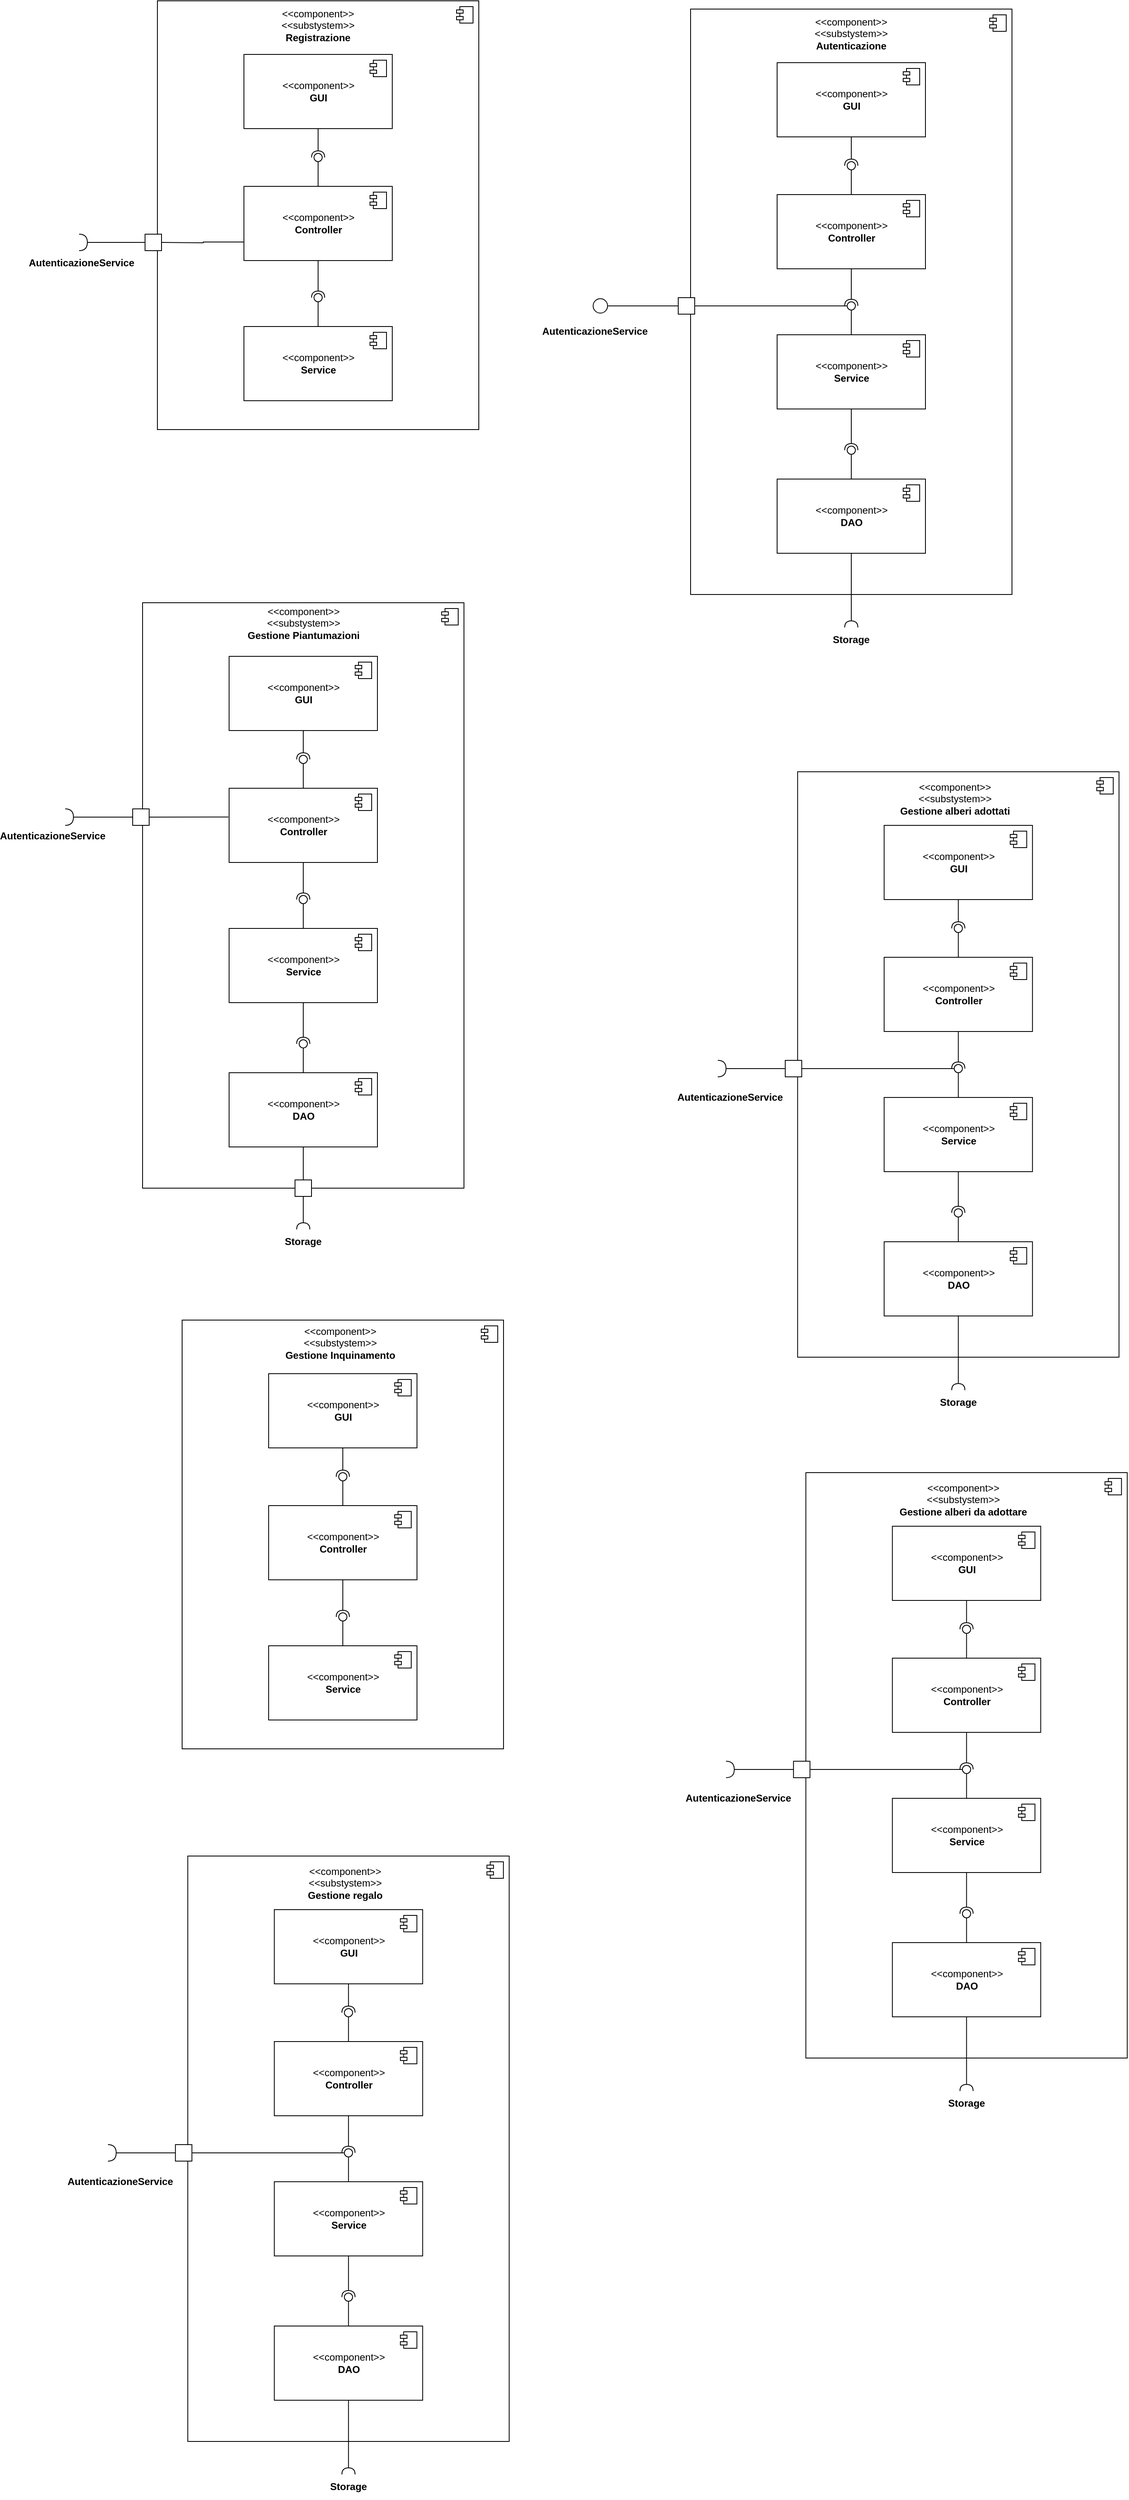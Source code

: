 <mxfile version="20.6.0" type="device"><diagram id="jRHKDN_sa1RsxJFxWBkR" name="Pagina-1"><mxGraphModel dx="2770" dy="1142" grid="1" gridSize="10" guides="1" tooltips="1" connect="1" arrows="1" fold="1" page="1" pageScale="1" pageWidth="2000" pageHeight="2000" math="0" shadow="0"><root><mxCell id="0"/><mxCell id="1" parent="0"/><mxCell id="9nri_1EMAzKBlqPAr57F-22" value="" style="html=1;dropTarget=0;" parent="1" vertex="1"><mxGeometry x="610" y="190" width="390" height="520" as="geometry"/></mxCell><mxCell id="9nri_1EMAzKBlqPAr57F-23" value="" style="shape=module;jettyWidth=8;jettyHeight=4;" parent="9nri_1EMAzKBlqPAr57F-22" vertex="1"><mxGeometry x="1" width="20" height="20" relative="1" as="geometry"><mxPoint x="-27" y="7" as="offset"/></mxGeometry></mxCell><mxCell id="9nri_1EMAzKBlqPAr57F-13" value="&amp;lt;&amp;lt;component&amp;gt;&amp;gt;&lt;br&gt;&lt;b&gt;GUI&lt;/b&gt;" style="html=1;dropTarget=0;" parent="1" vertex="1"><mxGeometry x="715" y="255" width="180" height="90" as="geometry"/></mxCell><mxCell id="9nri_1EMAzKBlqPAr57F-14" value="" style="shape=module;jettyWidth=8;jettyHeight=4;" parent="9nri_1EMAzKBlqPAr57F-13" vertex="1"><mxGeometry x="1" width="20" height="20" relative="1" as="geometry"><mxPoint x="-27" y="7" as="offset"/></mxGeometry></mxCell><mxCell id="9nri_1EMAzKBlqPAr57F-45" style="edgeStyle=orthogonalEdgeStyle;rounded=0;orthogonalLoop=1;jettySize=auto;html=1;exitX=0;exitY=0.75;exitDx=0;exitDy=0;endArrow=none;endFill=0;" parent="1" source="9nri_1EMAzKBlqPAr57F-15" edge="1"><mxGeometry relative="1" as="geometry"><mxPoint x="615" y="483" as="targetPoint"/></mxGeometry></mxCell><mxCell id="9nri_1EMAzKBlqPAr57F-15" value="&amp;lt;&amp;lt;component&amp;gt;&amp;gt;&lt;br&gt;&lt;b&gt;Controller&lt;/b&gt;" style="html=1;dropTarget=0;" parent="1" vertex="1"><mxGeometry x="715" y="415" width="180" height="90" as="geometry"/></mxCell><mxCell id="9nri_1EMAzKBlqPAr57F-16" value="" style="shape=module;jettyWidth=8;jettyHeight=4;" parent="9nri_1EMAzKBlqPAr57F-15" vertex="1"><mxGeometry x="1" width="20" height="20" relative="1" as="geometry"><mxPoint x="-27" y="7" as="offset"/></mxGeometry></mxCell><mxCell id="9nri_1EMAzKBlqPAr57F-17" value="&amp;lt;&amp;lt;component&amp;gt;&amp;gt;&lt;br&gt;&lt;b&gt;Service&lt;/b&gt;" style="html=1;dropTarget=0;" parent="1" vertex="1"><mxGeometry x="715" y="585" width="180" height="90" as="geometry"/></mxCell><mxCell id="9nri_1EMAzKBlqPAr57F-18" value="" style="shape=module;jettyWidth=8;jettyHeight=4;" parent="9nri_1EMAzKBlqPAr57F-17" vertex="1"><mxGeometry x="1" width="20" height="20" relative="1" as="geometry"><mxPoint x="-27" y="7" as="offset"/></mxGeometry></mxCell><mxCell id="9nri_1EMAzKBlqPAr57F-24" value="&amp;lt;&amp;lt;component&amp;gt;&amp;gt;&lt;br&gt;&amp;lt;&amp;lt;substystem&amp;gt;&amp;gt;&lt;br&gt;&lt;b&gt;Registrazione&lt;/b&gt;" style="text;html=1;strokeColor=none;fillColor=none;align=center;verticalAlign=middle;whiteSpace=wrap;rounded=0;" parent="1" vertex="1"><mxGeometry x="775" y="205" width="60" height="30" as="geometry"/></mxCell><mxCell id="9nri_1EMAzKBlqPAr57F-39" value="" style="rounded=0;orthogonalLoop=1;jettySize=auto;html=1;endArrow=none;endFill=0;sketch=0;sourcePerimeterSpacing=0;targetPerimeterSpacing=0;exitX=0.5;exitY=0;exitDx=0;exitDy=0;" parent="1" source="9nri_1EMAzKBlqPAr57F-15" target="9nri_1EMAzKBlqPAr57F-41" edge="1"><mxGeometry relative="1" as="geometry"><mxPoint x="785" y="380" as="sourcePoint"/></mxGeometry></mxCell><mxCell id="9nri_1EMAzKBlqPAr57F-40" value="" style="rounded=0;orthogonalLoop=1;jettySize=auto;html=1;endArrow=halfCircle;endFill=0;entryX=0.5;entryY=0.5;endSize=6;strokeWidth=1;sketch=0;exitX=0.5;exitY=1;exitDx=0;exitDy=0;" parent="1" source="9nri_1EMAzKBlqPAr57F-13" target="9nri_1EMAzKBlqPAr57F-41" edge="1"><mxGeometry relative="1" as="geometry"><mxPoint x="825" y="380" as="sourcePoint"/></mxGeometry></mxCell><mxCell id="9nri_1EMAzKBlqPAr57F-41" value="" style="ellipse;whiteSpace=wrap;html=1;align=center;aspect=fixed;resizable=0;points=[];outlineConnect=0;sketch=0;" parent="1" vertex="1"><mxGeometry x="800" y="375" width="10" height="10" as="geometry"/></mxCell><mxCell id="9nri_1EMAzKBlqPAr57F-42" value="" style="rounded=0;orthogonalLoop=1;jettySize=auto;html=1;endArrow=none;endFill=0;sketch=0;sourcePerimeterSpacing=0;targetPerimeterSpacing=0;exitX=0.5;exitY=0;exitDx=0;exitDy=0;" parent="1" source="9nri_1EMAzKBlqPAr57F-17" target="9nri_1EMAzKBlqPAr57F-44" edge="1"><mxGeometry relative="1" as="geometry"><mxPoint x="785" y="550" as="sourcePoint"/></mxGeometry></mxCell><mxCell id="9nri_1EMAzKBlqPAr57F-43" value="" style="rounded=0;orthogonalLoop=1;jettySize=auto;html=1;endArrow=halfCircle;endFill=0;entryX=0.5;entryY=0.5;endSize=6;strokeWidth=1;sketch=0;exitX=0.5;exitY=1;exitDx=0;exitDy=0;" parent="1" source="9nri_1EMAzKBlqPAr57F-15" target="9nri_1EMAzKBlqPAr57F-44" edge="1"><mxGeometry relative="1" as="geometry"><mxPoint x="825" y="550" as="sourcePoint"/></mxGeometry></mxCell><mxCell id="9nri_1EMAzKBlqPAr57F-44" value="" style="ellipse;whiteSpace=wrap;html=1;align=center;aspect=fixed;resizable=0;points=[];outlineConnect=0;sketch=0;" parent="1" vertex="1"><mxGeometry x="800" y="545" width="10" height="10" as="geometry"/></mxCell><mxCell id="9nri_1EMAzKBlqPAr57F-46" value="" style="whiteSpace=wrap;html=1;aspect=fixed;" parent="1" vertex="1"><mxGeometry x="595" y="473" width="20" height="20" as="geometry"/></mxCell><mxCell id="9nri_1EMAzKBlqPAr57F-48" style="edgeStyle=orthogonalEdgeStyle;rounded=0;orthogonalLoop=1;jettySize=auto;html=1;exitX=1;exitY=0.5;exitDx=0;exitDy=0;exitPerimeter=0;entryX=0;entryY=0.5;entryDx=0;entryDy=0;endArrow=none;endFill=0;" parent="1" source="9nri_1EMAzKBlqPAr57F-47" target="9nri_1EMAzKBlqPAr57F-46" edge="1"><mxGeometry relative="1" as="geometry"/></mxCell><mxCell id="9nri_1EMAzKBlqPAr57F-47" value="" style="shape=requiredInterface;html=1;verticalLabelPosition=bottom;sketch=0;" parent="1" vertex="1"><mxGeometry x="515" y="473" width="10" height="20" as="geometry"/></mxCell><mxCell id="9nri_1EMAzKBlqPAr57F-49" value="&lt;b&gt;AutenticazioneService&lt;/b&gt;" style="text;html=1;strokeColor=none;fillColor=none;align=center;verticalAlign=middle;whiteSpace=wrap;rounded=0;" parent="1" vertex="1"><mxGeometry x="503" y="493" width="30" height="30" as="geometry"/></mxCell><mxCell id="9nri_1EMAzKBlqPAr57F-50" value="" style="html=1;dropTarget=0;" parent="1" vertex="1"><mxGeometry x="1257" y="200" width="390" height="710" as="geometry"/></mxCell><mxCell id="9nri_1EMAzKBlqPAr57F-51" value="" style="shape=module;jettyWidth=8;jettyHeight=4;" parent="9nri_1EMAzKBlqPAr57F-50" vertex="1"><mxGeometry x="1" width="20" height="20" relative="1" as="geometry"><mxPoint x="-27" y="7" as="offset"/></mxGeometry></mxCell><mxCell id="9nri_1EMAzKBlqPAr57F-52" value="&amp;lt;&amp;lt;component&amp;gt;&amp;gt;&lt;br&gt;&lt;b&gt;GUI&lt;/b&gt;" style="html=1;dropTarget=0;" parent="1" vertex="1"><mxGeometry x="1362" y="265" width="180" height="90" as="geometry"/></mxCell><mxCell id="9nri_1EMAzKBlqPAr57F-53" value="" style="shape=module;jettyWidth=8;jettyHeight=4;" parent="9nri_1EMAzKBlqPAr57F-52" vertex="1"><mxGeometry x="1" width="20" height="20" relative="1" as="geometry"><mxPoint x="-27" y="7" as="offset"/></mxGeometry></mxCell><mxCell id="9nri_1EMAzKBlqPAr57F-55" value="&amp;lt;&amp;lt;component&amp;gt;&amp;gt;&lt;br&gt;&lt;b&gt;Controller&lt;/b&gt;" style="html=1;dropTarget=0;" parent="1" vertex="1"><mxGeometry x="1362" y="425" width="180" height="90" as="geometry"/></mxCell><mxCell id="9nri_1EMAzKBlqPAr57F-56" value="" style="shape=module;jettyWidth=8;jettyHeight=4;" parent="9nri_1EMAzKBlqPAr57F-55" vertex="1"><mxGeometry x="1" width="20" height="20" relative="1" as="geometry"><mxPoint x="-27" y="7" as="offset"/></mxGeometry></mxCell><mxCell id="9nri_1EMAzKBlqPAr57F-57" value="&amp;lt;&amp;lt;component&amp;gt;&amp;gt;&lt;br&gt;&lt;b&gt;Service&lt;/b&gt;" style="html=1;dropTarget=0;" parent="1" vertex="1"><mxGeometry x="1362" y="595" width="180" height="90" as="geometry"/></mxCell><mxCell id="9nri_1EMAzKBlqPAr57F-58" value="" style="shape=module;jettyWidth=8;jettyHeight=4;" parent="9nri_1EMAzKBlqPAr57F-57" vertex="1"><mxGeometry x="1" width="20" height="20" relative="1" as="geometry"><mxPoint x="-27" y="7" as="offset"/></mxGeometry></mxCell><mxCell id="9nri_1EMAzKBlqPAr57F-59" value="&amp;lt;&amp;lt;component&amp;gt;&amp;gt;&lt;br&gt;&amp;lt;&amp;lt;substystem&amp;gt;&amp;gt;&lt;br&gt;&lt;b&gt;Autenticazione&lt;/b&gt;" style="text;html=1;strokeColor=none;fillColor=none;align=center;verticalAlign=middle;whiteSpace=wrap;rounded=0;" parent="1" vertex="1"><mxGeometry x="1422" y="215" width="60" height="30" as="geometry"/></mxCell><mxCell id="9nri_1EMAzKBlqPAr57F-60" value="" style="rounded=0;orthogonalLoop=1;jettySize=auto;html=1;endArrow=none;endFill=0;sketch=0;sourcePerimeterSpacing=0;targetPerimeterSpacing=0;exitX=0.5;exitY=0;exitDx=0;exitDy=0;" parent="1" source="9nri_1EMAzKBlqPAr57F-55" target="9nri_1EMAzKBlqPAr57F-62" edge="1"><mxGeometry relative="1" as="geometry"><mxPoint x="1432" y="390" as="sourcePoint"/></mxGeometry></mxCell><mxCell id="9nri_1EMAzKBlqPAr57F-61" value="" style="rounded=0;orthogonalLoop=1;jettySize=auto;html=1;endArrow=halfCircle;endFill=0;entryX=0.5;entryY=0.5;endSize=6;strokeWidth=1;sketch=0;exitX=0.5;exitY=1;exitDx=0;exitDy=0;" parent="1" source="9nri_1EMAzKBlqPAr57F-52" target="9nri_1EMAzKBlqPAr57F-62" edge="1"><mxGeometry relative="1" as="geometry"><mxPoint x="1472" y="390" as="sourcePoint"/></mxGeometry></mxCell><mxCell id="9nri_1EMAzKBlqPAr57F-62" value="" style="ellipse;whiteSpace=wrap;html=1;align=center;aspect=fixed;resizable=0;points=[];outlineConnect=0;sketch=0;" parent="1" vertex="1"><mxGeometry x="1447" y="385" width="10" height="10" as="geometry"/></mxCell><mxCell id="9nri_1EMAzKBlqPAr57F-63" value="" style="rounded=0;orthogonalLoop=1;jettySize=auto;html=1;endArrow=none;endFill=0;sketch=0;sourcePerimeterSpacing=0;targetPerimeterSpacing=0;exitX=0.5;exitY=0;exitDx=0;exitDy=0;" parent="1" source="9nri_1EMAzKBlqPAr57F-57" target="9nri_1EMAzKBlqPAr57F-65" edge="1"><mxGeometry relative="1" as="geometry"><mxPoint x="1432" y="560" as="sourcePoint"/></mxGeometry></mxCell><mxCell id="9nri_1EMAzKBlqPAr57F-64" value="" style="rounded=0;orthogonalLoop=1;jettySize=auto;html=1;endArrow=halfCircle;endFill=0;entryX=0.5;entryY=0.5;endSize=6;strokeWidth=1;sketch=0;exitX=0.5;exitY=1;exitDx=0;exitDy=0;" parent="1" source="9nri_1EMAzKBlqPAr57F-55" target="9nri_1EMAzKBlqPAr57F-65" edge="1"><mxGeometry relative="1" as="geometry"><mxPoint x="1472" y="560" as="sourcePoint"/></mxGeometry></mxCell><mxCell id="9nri_1EMAzKBlqPAr57F-66" value="" style="whiteSpace=wrap;html=1;aspect=fixed;" parent="1" vertex="1"><mxGeometry x="1242" y="550" width="20" height="20" as="geometry"/></mxCell><mxCell id="9nri_1EMAzKBlqPAr57F-67" style="edgeStyle=orthogonalEdgeStyle;rounded=0;orthogonalLoop=1;jettySize=auto;html=1;exitX=1;exitY=0.5;exitDx=0;exitDy=0;entryX=0;entryY=0.5;entryDx=0;entryDy=0;endArrow=none;endFill=0;" parent="1" source="9nri_1EMAzKBlqPAr57F-116" target="9nri_1EMAzKBlqPAr57F-66" edge="1"><mxGeometry relative="1" as="geometry"><mxPoint x="1172" y="493" as="sourcePoint"/></mxGeometry></mxCell><mxCell id="9nri_1EMAzKBlqPAr57F-69" value="&lt;b&gt;AutenticazioneService&lt;/b&gt;" style="text;html=1;strokeColor=none;fillColor=none;align=center;verticalAlign=middle;whiteSpace=wrap;rounded=0;" parent="1" vertex="1"><mxGeometry x="1126.25" y="576.25" width="30" height="30" as="geometry"/></mxCell><mxCell id="9nri_1EMAzKBlqPAr57F-110" value="&amp;lt;&amp;lt;component&amp;gt;&amp;gt;&lt;br&gt;&lt;b&gt;DAO&lt;/b&gt;" style="html=1;dropTarget=0;" parent="1" vertex="1"><mxGeometry x="1362" y="770" width="180" height="90" as="geometry"/></mxCell><mxCell id="9nri_1EMAzKBlqPAr57F-111" value="" style="shape=module;jettyWidth=8;jettyHeight=4;" parent="9nri_1EMAzKBlqPAr57F-110" vertex="1"><mxGeometry x="1" width="20" height="20" relative="1" as="geometry"><mxPoint x="-27" y="7" as="offset"/></mxGeometry></mxCell><mxCell id="9nri_1EMAzKBlqPAr57F-112" value="" style="rounded=0;orthogonalLoop=1;jettySize=auto;html=1;endArrow=none;endFill=0;sketch=0;sourcePerimeterSpacing=0;targetPerimeterSpacing=0;exitX=0.5;exitY=0;exitDx=0;exitDy=0;" parent="1" source="9nri_1EMAzKBlqPAr57F-110" target="9nri_1EMAzKBlqPAr57F-114" edge="1"><mxGeometry relative="1" as="geometry"><mxPoint x="1432" y="735" as="sourcePoint"/></mxGeometry></mxCell><mxCell id="9nri_1EMAzKBlqPAr57F-113" value="" style="rounded=0;orthogonalLoop=1;jettySize=auto;html=1;endArrow=halfCircle;endFill=0;entryX=0.5;entryY=0.5;endSize=6;strokeWidth=1;sketch=0;exitX=0.5;exitY=1;exitDx=0;exitDy=0;" parent="1" source="9nri_1EMAzKBlqPAr57F-57" target="9nri_1EMAzKBlqPAr57F-114" edge="1"><mxGeometry relative="1" as="geometry"><mxPoint x="1472" y="735" as="sourcePoint"/></mxGeometry></mxCell><mxCell id="9nri_1EMAzKBlqPAr57F-114" value="" style="ellipse;whiteSpace=wrap;html=1;align=center;aspect=fixed;resizable=0;points=[];outlineConnect=0;sketch=0;" parent="1" vertex="1"><mxGeometry x="1447" y="730" width="10" height="10" as="geometry"/></mxCell><mxCell id="9nri_1EMAzKBlqPAr57F-116" value="" style="ellipse;whiteSpace=wrap;html=1;aspect=fixed;" parent="1" vertex="1"><mxGeometry x="1138.75" y="551.25" width="17.5" height="17.5" as="geometry"/></mxCell><mxCell id="9nri_1EMAzKBlqPAr57F-120" value="" style="endArrow=none;html=1;rounded=0;exitX=1;exitY=0.5;exitDx=0;exitDy=0;" parent="1" source="9nri_1EMAzKBlqPAr57F-66" edge="1"><mxGeometry width="50" height="50" relative="1" as="geometry"><mxPoint x="1320" y="600" as="sourcePoint"/><mxPoint x="1450" y="560" as="targetPoint"/></mxGeometry></mxCell><mxCell id="9nri_1EMAzKBlqPAr57F-65" value="" style="ellipse;whiteSpace=wrap;html=1;align=center;aspect=fixed;resizable=0;points=[];outlineConnect=0;sketch=0;" parent="1" vertex="1"><mxGeometry x="1447" y="555" width="10" height="10" as="geometry"/></mxCell><mxCell id="9nri_1EMAzKBlqPAr57F-125" value="" style="rounded=0;orthogonalLoop=1;jettySize=auto;html=1;endArrow=halfCircle;endFill=0;endSize=6;strokeWidth=1;sketch=0;exitX=0.5;exitY=1;exitDx=0;exitDy=0;entryX=0.5;entryY=0;entryDx=0;entryDy=0;" parent="1" source="9nri_1EMAzKBlqPAr57F-110" target="9nri_1EMAzKBlqPAr57F-127" edge="1"><mxGeometry relative="1" as="geometry"><mxPoint x="1457" y="960" as="sourcePoint"/><mxPoint x="1450" y="940" as="targetPoint"/></mxGeometry></mxCell><mxCell id="9nri_1EMAzKBlqPAr57F-127" value="&lt;b&gt;Storage&lt;/b&gt;" style="text;html=1;strokeColor=none;fillColor=none;align=center;verticalAlign=middle;whiteSpace=wrap;rounded=0;" parent="1" vertex="1"><mxGeometry x="1422" y="950" width="60" height="30" as="geometry"/></mxCell><mxCell id="9nri_1EMAzKBlqPAr57F-149" value="" style="html=1;dropTarget=0;" parent="1" vertex="1"><mxGeometry x="592" y="920" width="390" height="710" as="geometry"/></mxCell><mxCell id="9nri_1EMAzKBlqPAr57F-150" value="" style="shape=module;jettyWidth=8;jettyHeight=4;" parent="9nri_1EMAzKBlqPAr57F-149" vertex="1"><mxGeometry x="1" width="20" height="20" relative="1" as="geometry"><mxPoint x="-27" y="7" as="offset"/></mxGeometry></mxCell><mxCell id="9nri_1EMAzKBlqPAr57F-151" value="&amp;lt;&amp;lt;component&amp;gt;&amp;gt;&lt;br&gt;&lt;b&gt;GUI&lt;/b&gt;" style="html=1;dropTarget=0;" parent="1" vertex="1"><mxGeometry x="697" y="985" width="180" height="90" as="geometry"/></mxCell><mxCell id="9nri_1EMAzKBlqPAr57F-152" value="" style="shape=module;jettyWidth=8;jettyHeight=4;" parent="9nri_1EMAzKBlqPAr57F-151" vertex="1"><mxGeometry x="1" width="20" height="20" relative="1" as="geometry"><mxPoint x="-27" y="7" as="offset"/></mxGeometry></mxCell><mxCell id="9nri_1EMAzKBlqPAr57F-153" value="&amp;lt;&amp;lt;component&amp;gt;&amp;gt;&lt;br&gt;&lt;b&gt;Controller&lt;/b&gt;" style="html=1;dropTarget=0;" parent="1" vertex="1"><mxGeometry x="697" y="1145" width="180" height="90" as="geometry"/></mxCell><mxCell id="9nri_1EMAzKBlqPAr57F-154" value="" style="shape=module;jettyWidth=8;jettyHeight=4;" parent="9nri_1EMAzKBlqPAr57F-153" vertex="1"><mxGeometry x="1" width="20" height="20" relative="1" as="geometry"><mxPoint x="-27" y="7" as="offset"/></mxGeometry></mxCell><mxCell id="9nri_1EMAzKBlqPAr57F-155" value="&amp;lt;&amp;lt;component&amp;gt;&amp;gt;&lt;br&gt;&lt;b&gt;Service&lt;/b&gt;" style="html=1;dropTarget=0;" parent="1" vertex="1"><mxGeometry x="697" y="1315" width="180" height="90" as="geometry"/></mxCell><mxCell id="9nri_1EMAzKBlqPAr57F-156" value="" style="shape=module;jettyWidth=8;jettyHeight=4;" parent="9nri_1EMAzKBlqPAr57F-155" vertex="1"><mxGeometry x="1" width="20" height="20" relative="1" as="geometry"><mxPoint x="-27" y="7" as="offset"/></mxGeometry></mxCell><mxCell id="9nri_1EMAzKBlqPAr57F-157" value="&amp;lt;&amp;lt;component&amp;gt;&amp;gt;&lt;br&gt;&amp;lt;&amp;lt;substystem&amp;gt;&amp;gt;&lt;br&gt;&lt;b&gt;Gestione Piantumazioni&lt;/b&gt;" style="text;html=1;strokeColor=none;fillColor=none;align=center;verticalAlign=middle;whiteSpace=wrap;rounded=0;" parent="1" vertex="1"><mxGeometry x="710.5" y="930" width="153" height="30" as="geometry"/></mxCell><mxCell id="9nri_1EMAzKBlqPAr57F-158" value="" style="rounded=0;orthogonalLoop=1;jettySize=auto;html=1;endArrow=none;endFill=0;sketch=0;sourcePerimeterSpacing=0;targetPerimeterSpacing=0;exitX=0.5;exitY=0;exitDx=0;exitDy=0;" parent="1" source="9nri_1EMAzKBlqPAr57F-153" target="9nri_1EMAzKBlqPAr57F-160" edge="1"><mxGeometry relative="1" as="geometry"><mxPoint x="767" y="1110" as="sourcePoint"/></mxGeometry></mxCell><mxCell id="9nri_1EMAzKBlqPAr57F-159" value="" style="rounded=0;orthogonalLoop=1;jettySize=auto;html=1;endArrow=halfCircle;endFill=0;entryX=0.5;entryY=0.5;endSize=6;strokeWidth=1;sketch=0;exitX=0.5;exitY=1;exitDx=0;exitDy=0;" parent="1" source="9nri_1EMAzKBlqPAr57F-151" target="9nri_1EMAzKBlqPAr57F-160" edge="1"><mxGeometry relative="1" as="geometry"><mxPoint x="807" y="1110" as="sourcePoint"/></mxGeometry></mxCell><mxCell id="9nri_1EMAzKBlqPAr57F-160" value="" style="ellipse;whiteSpace=wrap;html=1;align=center;aspect=fixed;resizable=0;points=[];outlineConnect=0;sketch=0;" parent="1" vertex="1"><mxGeometry x="782" y="1105" width="10" height="10" as="geometry"/></mxCell><mxCell id="9nri_1EMAzKBlqPAr57F-161" value="" style="rounded=0;orthogonalLoop=1;jettySize=auto;html=1;endArrow=none;endFill=0;sketch=0;sourcePerimeterSpacing=0;targetPerimeterSpacing=0;exitX=0.5;exitY=0;exitDx=0;exitDy=0;" parent="1" source="9nri_1EMAzKBlqPAr57F-155" target="9nri_1EMAzKBlqPAr57F-173" edge="1"><mxGeometry relative="1" as="geometry"><mxPoint x="767" y="1280" as="sourcePoint"/></mxGeometry></mxCell><mxCell id="9nri_1EMAzKBlqPAr57F-162" value="" style="rounded=0;orthogonalLoop=1;jettySize=auto;html=1;endArrow=halfCircle;endFill=0;entryX=0.5;entryY=0.5;endSize=6;strokeWidth=1;sketch=0;exitX=0.5;exitY=1;exitDx=0;exitDy=0;" parent="1" source="9nri_1EMAzKBlqPAr57F-153" target="9nri_1EMAzKBlqPAr57F-173" edge="1"><mxGeometry relative="1" as="geometry"><mxPoint x="807" y="1280" as="sourcePoint"/><Array as="points"><mxPoint x="787" y="1270"/></Array></mxGeometry></mxCell><mxCell id="9nri_1EMAzKBlqPAr57F-163" value="" style="whiteSpace=wrap;html=1;aspect=fixed;" parent="1" vertex="1"><mxGeometry x="580" y="1170" width="20" height="20" as="geometry"/></mxCell><mxCell id="9nri_1EMAzKBlqPAr57F-165" value="&lt;b&gt;AutenticazioneService&lt;/b&gt;" style="text;html=1;strokeColor=none;fillColor=none;align=center;verticalAlign=middle;whiteSpace=wrap;rounded=0;" parent="1" vertex="1"><mxGeometry x="468.13" y="1188.12" width="30" height="30" as="geometry"/></mxCell><mxCell id="9nri_1EMAzKBlqPAr57F-178" style="edgeStyle=orthogonalEdgeStyle;rounded=0;orthogonalLoop=1;jettySize=auto;html=1;exitX=0.5;exitY=1;exitDx=0;exitDy=0;entryX=0.5;entryY=0;entryDx=0;entryDy=0;endArrow=none;endFill=0;" parent="1" source="9nri_1EMAzKBlqPAr57F-166" target="9nri_1EMAzKBlqPAr57F-177" edge="1"><mxGeometry relative="1" as="geometry"/></mxCell><mxCell id="9nri_1EMAzKBlqPAr57F-166" value="&amp;lt;&amp;lt;component&amp;gt;&amp;gt;&lt;br&gt;&lt;b&gt;DAO&lt;/b&gt;" style="html=1;dropTarget=0;" parent="1" vertex="1"><mxGeometry x="697" y="1490" width="180" height="90" as="geometry"/></mxCell><mxCell id="9nri_1EMAzKBlqPAr57F-167" value="" style="shape=module;jettyWidth=8;jettyHeight=4;" parent="9nri_1EMAzKBlqPAr57F-166" vertex="1"><mxGeometry x="1" width="20" height="20" relative="1" as="geometry"><mxPoint x="-27" y="7" as="offset"/></mxGeometry></mxCell><mxCell id="9nri_1EMAzKBlqPAr57F-168" value="" style="rounded=0;orthogonalLoop=1;jettySize=auto;html=1;endArrow=none;endFill=0;sketch=0;sourcePerimeterSpacing=0;targetPerimeterSpacing=0;exitX=0.5;exitY=0;exitDx=0;exitDy=0;" parent="1" source="9nri_1EMAzKBlqPAr57F-166" target="9nri_1EMAzKBlqPAr57F-170" edge="1"><mxGeometry relative="1" as="geometry"><mxPoint x="767" y="1455" as="sourcePoint"/></mxGeometry></mxCell><mxCell id="9nri_1EMAzKBlqPAr57F-169" value="" style="rounded=0;orthogonalLoop=1;jettySize=auto;html=1;endArrow=halfCircle;endFill=0;entryX=0.5;entryY=0.5;endSize=6;strokeWidth=1;sketch=0;exitX=0.5;exitY=1;exitDx=0;exitDy=0;" parent="1" source="9nri_1EMAzKBlqPAr57F-155" target="9nri_1EMAzKBlqPAr57F-170" edge="1"><mxGeometry relative="1" as="geometry"><mxPoint x="807" y="1455" as="sourcePoint"/></mxGeometry></mxCell><mxCell id="9nri_1EMAzKBlqPAr57F-170" value="" style="ellipse;whiteSpace=wrap;html=1;align=center;aspect=fixed;resizable=0;points=[];outlineConnect=0;sketch=0;" parent="1" vertex="1"><mxGeometry x="782" y="1450" width="10" height="10" as="geometry"/></mxCell><mxCell id="9nri_1EMAzKBlqPAr57F-172" value="" style="endArrow=none;html=1;rounded=0;exitX=1;exitY=0.5;exitDx=0;exitDy=0;entryX=-0.005;entryY=0.387;entryDx=0;entryDy=0;entryPerimeter=0;" parent="1" source="9nri_1EMAzKBlqPAr57F-163" edge="1" target="9nri_1EMAzKBlqPAr57F-153"><mxGeometry width="50" height="50" relative="1" as="geometry"><mxPoint x="655" y="1320" as="sourcePoint"/><mxPoint x="690" y="1180" as="targetPoint"/></mxGeometry></mxCell><mxCell id="9nri_1EMAzKBlqPAr57F-173" value="" style="ellipse;whiteSpace=wrap;html=1;align=center;aspect=fixed;resizable=0;points=[];outlineConnect=0;sketch=0;" parent="1" vertex="1"><mxGeometry x="782" y="1275" width="10" height="10" as="geometry"/></mxCell><mxCell id="9nri_1EMAzKBlqPAr57F-177" value="" style="whiteSpace=wrap;html=1;aspect=fixed;" parent="1" vertex="1"><mxGeometry x="777" y="1620" width="20" height="20" as="geometry"/></mxCell><mxCell id="U6Eb1GQtCSdpU5AHk_JY-3" value="" style="rounded=0;orthogonalLoop=1;jettySize=auto;html=1;endArrow=halfCircle;endFill=0;endSize=6;strokeWidth=1;sketch=0;exitX=0.5;exitY=1;exitDx=0;exitDy=0;" edge="1" parent="1"><mxGeometry relative="1" as="geometry"><mxPoint x="787" y="1640" as="sourcePoint"/><mxPoint x="787" y="1680" as="targetPoint"/></mxGeometry></mxCell><mxCell id="U6Eb1GQtCSdpU5AHk_JY-4" value="&lt;b&gt;Storage&lt;/b&gt;" style="text;html=1;strokeColor=none;fillColor=none;align=center;verticalAlign=middle;whiteSpace=wrap;rounded=0;" vertex="1" parent="1"><mxGeometry x="757" y="1680" width="60" height="30" as="geometry"/></mxCell><mxCell id="U6Eb1GQtCSdpU5AHk_JY-34" value="" style="html=1;dropTarget=0;" vertex="1" parent="1"><mxGeometry x="640" y="1790" width="390" height="520" as="geometry"/></mxCell><mxCell id="U6Eb1GQtCSdpU5AHk_JY-35" value="" style="shape=module;jettyWidth=8;jettyHeight=4;" vertex="1" parent="U6Eb1GQtCSdpU5AHk_JY-34"><mxGeometry x="1" width="20" height="20" relative="1" as="geometry"><mxPoint x="-27" y="7" as="offset"/></mxGeometry></mxCell><mxCell id="U6Eb1GQtCSdpU5AHk_JY-36" value="&amp;lt;&amp;lt;component&amp;gt;&amp;gt;&lt;br&gt;&lt;b&gt;GUI&lt;/b&gt;" style="html=1;dropTarget=0;" vertex="1" parent="1"><mxGeometry x="745" y="1855" width="180" height="90" as="geometry"/></mxCell><mxCell id="U6Eb1GQtCSdpU5AHk_JY-37" value="" style="shape=module;jettyWidth=8;jettyHeight=4;" vertex="1" parent="U6Eb1GQtCSdpU5AHk_JY-36"><mxGeometry x="1" width="20" height="20" relative="1" as="geometry"><mxPoint x="-27" y="7" as="offset"/></mxGeometry></mxCell><mxCell id="U6Eb1GQtCSdpU5AHk_JY-39" value="&amp;lt;&amp;lt;component&amp;gt;&amp;gt;&lt;br&gt;&lt;b&gt;Controller&lt;/b&gt;" style="html=1;dropTarget=0;" vertex="1" parent="1"><mxGeometry x="745" y="2015" width="180" height="90" as="geometry"/></mxCell><mxCell id="U6Eb1GQtCSdpU5AHk_JY-40" value="" style="shape=module;jettyWidth=8;jettyHeight=4;" vertex="1" parent="U6Eb1GQtCSdpU5AHk_JY-39"><mxGeometry x="1" width="20" height="20" relative="1" as="geometry"><mxPoint x="-27" y="7" as="offset"/></mxGeometry></mxCell><mxCell id="U6Eb1GQtCSdpU5AHk_JY-41" value="&amp;lt;&amp;lt;component&amp;gt;&amp;gt;&lt;br&gt;&lt;b&gt;Service&lt;/b&gt;" style="html=1;dropTarget=0;" vertex="1" parent="1"><mxGeometry x="745" y="2185" width="180" height="90" as="geometry"/></mxCell><mxCell id="U6Eb1GQtCSdpU5AHk_JY-42" value="" style="shape=module;jettyWidth=8;jettyHeight=4;" vertex="1" parent="U6Eb1GQtCSdpU5AHk_JY-41"><mxGeometry x="1" width="20" height="20" relative="1" as="geometry"><mxPoint x="-27" y="7" as="offset"/></mxGeometry></mxCell><mxCell id="U6Eb1GQtCSdpU5AHk_JY-43" value="&amp;lt;&amp;lt;component&amp;gt;&amp;gt;&lt;br&gt;&amp;lt;&amp;lt;substystem&amp;gt;&amp;gt;&lt;br&gt;&lt;b&gt;Gestione Inquinamento&lt;/b&gt;" style="text;html=1;strokeColor=none;fillColor=none;align=center;verticalAlign=middle;whiteSpace=wrap;rounded=0;" vertex="1" parent="1"><mxGeometry x="757" y="1805" width="150" height="25" as="geometry"/></mxCell><mxCell id="U6Eb1GQtCSdpU5AHk_JY-44" value="" style="rounded=0;orthogonalLoop=1;jettySize=auto;html=1;endArrow=none;endFill=0;sketch=0;sourcePerimeterSpacing=0;targetPerimeterSpacing=0;exitX=0.5;exitY=0;exitDx=0;exitDy=0;" edge="1" source="U6Eb1GQtCSdpU5AHk_JY-39" target="U6Eb1GQtCSdpU5AHk_JY-46" parent="1"><mxGeometry relative="1" as="geometry"><mxPoint x="815" y="1980" as="sourcePoint"/></mxGeometry></mxCell><mxCell id="U6Eb1GQtCSdpU5AHk_JY-45" value="" style="rounded=0;orthogonalLoop=1;jettySize=auto;html=1;endArrow=halfCircle;endFill=0;entryX=0.5;entryY=0.5;endSize=6;strokeWidth=1;sketch=0;exitX=0.5;exitY=1;exitDx=0;exitDy=0;" edge="1" source="U6Eb1GQtCSdpU5AHk_JY-36" target="U6Eb1GQtCSdpU5AHk_JY-46" parent="1"><mxGeometry relative="1" as="geometry"><mxPoint x="855" y="1980" as="sourcePoint"/></mxGeometry></mxCell><mxCell id="U6Eb1GQtCSdpU5AHk_JY-46" value="" style="ellipse;whiteSpace=wrap;html=1;align=center;aspect=fixed;resizable=0;points=[];outlineConnect=0;sketch=0;" vertex="1" parent="1"><mxGeometry x="830" y="1975" width="10" height="10" as="geometry"/></mxCell><mxCell id="U6Eb1GQtCSdpU5AHk_JY-47" value="" style="rounded=0;orthogonalLoop=1;jettySize=auto;html=1;endArrow=none;endFill=0;sketch=0;sourcePerimeterSpacing=0;targetPerimeterSpacing=0;exitX=0.5;exitY=0;exitDx=0;exitDy=0;" edge="1" source="U6Eb1GQtCSdpU5AHk_JY-41" target="U6Eb1GQtCSdpU5AHk_JY-49" parent="1"><mxGeometry relative="1" as="geometry"><mxPoint x="815" y="2150" as="sourcePoint"/></mxGeometry></mxCell><mxCell id="U6Eb1GQtCSdpU5AHk_JY-48" value="" style="rounded=0;orthogonalLoop=1;jettySize=auto;html=1;endArrow=halfCircle;endFill=0;entryX=0.5;entryY=0.5;endSize=6;strokeWidth=1;sketch=0;exitX=0.5;exitY=1;exitDx=0;exitDy=0;" edge="1" source="U6Eb1GQtCSdpU5AHk_JY-39" target="U6Eb1GQtCSdpU5AHk_JY-49" parent="1"><mxGeometry relative="1" as="geometry"><mxPoint x="855" y="2150" as="sourcePoint"/></mxGeometry></mxCell><mxCell id="U6Eb1GQtCSdpU5AHk_JY-49" value="" style="ellipse;whiteSpace=wrap;html=1;align=center;aspect=fixed;resizable=0;points=[];outlineConnect=0;sketch=0;" vertex="1" parent="1"><mxGeometry x="830" y="2145" width="10" height="10" as="geometry"/></mxCell><mxCell id="U6Eb1GQtCSdpU5AHk_JY-75" value="" style="html=1;dropTarget=0;" vertex="1" parent="1"><mxGeometry x="1386.87" y="1125" width="390" height="710" as="geometry"/></mxCell><mxCell id="U6Eb1GQtCSdpU5AHk_JY-76" value="" style="shape=module;jettyWidth=8;jettyHeight=4;" vertex="1" parent="U6Eb1GQtCSdpU5AHk_JY-75"><mxGeometry x="1" width="20" height="20" relative="1" as="geometry"><mxPoint x="-27" y="7" as="offset"/></mxGeometry></mxCell><mxCell id="U6Eb1GQtCSdpU5AHk_JY-77" value="&amp;lt;&amp;lt;component&amp;gt;&amp;gt;&lt;br&gt;&lt;b&gt;GUI&lt;/b&gt;" style="html=1;dropTarget=0;" vertex="1" parent="1"><mxGeometry x="1491.87" y="1190" width="180" height="90" as="geometry"/></mxCell><mxCell id="U6Eb1GQtCSdpU5AHk_JY-78" value="" style="shape=module;jettyWidth=8;jettyHeight=4;" vertex="1" parent="U6Eb1GQtCSdpU5AHk_JY-77"><mxGeometry x="1" width="20" height="20" relative="1" as="geometry"><mxPoint x="-27" y="7" as="offset"/></mxGeometry></mxCell><mxCell id="U6Eb1GQtCSdpU5AHk_JY-79" value="&amp;lt;&amp;lt;component&amp;gt;&amp;gt;&lt;br&gt;&lt;b&gt;Controller&lt;/b&gt;" style="html=1;dropTarget=0;" vertex="1" parent="1"><mxGeometry x="1491.87" y="1350" width="180" height="90" as="geometry"/></mxCell><mxCell id="U6Eb1GQtCSdpU5AHk_JY-80" value="" style="shape=module;jettyWidth=8;jettyHeight=4;" vertex="1" parent="U6Eb1GQtCSdpU5AHk_JY-79"><mxGeometry x="1" width="20" height="20" relative="1" as="geometry"><mxPoint x="-27" y="7" as="offset"/></mxGeometry></mxCell><mxCell id="U6Eb1GQtCSdpU5AHk_JY-81" value="&amp;lt;&amp;lt;component&amp;gt;&amp;gt;&lt;br&gt;&lt;b&gt;Service&lt;/b&gt;" style="html=1;dropTarget=0;" vertex="1" parent="1"><mxGeometry x="1491.87" y="1520" width="180" height="90" as="geometry"/></mxCell><mxCell id="U6Eb1GQtCSdpU5AHk_JY-82" value="" style="shape=module;jettyWidth=8;jettyHeight=4;" vertex="1" parent="U6Eb1GQtCSdpU5AHk_JY-81"><mxGeometry x="1" width="20" height="20" relative="1" as="geometry"><mxPoint x="-27" y="7" as="offset"/></mxGeometry></mxCell><mxCell id="U6Eb1GQtCSdpU5AHk_JY-83" value="&amp;lt;&amp;lt;component&amp;gt;&amp;gt;&lt;br&gt;&amp;lt;&amp;lt;substystem&amp;gt;&amp;gt;&lt;br&gt;&lt;b&gt;Gestione alberi adottati&lt;/b&gt;" style="text;html=1;strokeColor=none;fillColor=none;align=center;verticalAlign=middle;whiteSpace=wrap;rounded=0;" vertex="1" parent="1"><mxGeometry x="1491.87" y="1145" width="172.25" height="25" as="geometry"/></mxCell><mxCell id="U6Eb1GQtCSdpU5AHk_JY-84" value="" style="rounded=0;orthogonalLoop=1;jettySize=auto;html=1;endArrow=none;endFill=0;sketch=0;sourcePerimeterSpacing=0;targetPerimeterSpacing=0;exitX=0.5;exitY=0;exitDx=0;exitDy=0;" edge="1" source="U6Eb1GQtCSdpU5AHk_JY-79" target="U6Eb1GQtCSdpU5AHk_JY-86" parent="1"><mxGeometry relative="1" as="geometry"><mxPoint x="1561.87" y="1315" as="sourcePoint"/></mxGeometry></mxCell><mxCell id="U6Eb1GQtCSdpU5AHk_JY-85" value="" style="rounded=0;orthogonalLoop=1;jettySize=auto;html=1;endArrow=halfCircle;endFill=0;entryX=0.5;entryY=0.5;endSize=6;strokeWidth=1;sketch=0;exitX=0.5;exitY=1;exitDx=0;exitDy=0;" edge="1" source="U6Eb1GQtCSdpU5AHk_JY-77" target="U6Eb1GQtCSdpU5AHk_JY-86" parent="1"><mxGeometry relative="1" as="geometry"><mxPoint x="1601.87" y="1315" as="sourcePoint"/></mxGeometry></mxCell><mxCell id="U6Eb1GQtCSdpU5AHk_JY-86" value="" style="ellipse;whiteSpace=wrap;html=1;align=center;aspect=fixed;resizable=0;points=[];outlineConnect=0;sketch=0;" vertex="1" parent="1"><mxGeometry x="1576.87" y="1310" width="10" height="10" as="geometry"/></mxCell><mxCell id="U6Eb1GQtCSdpU5AHk_JY-87" value="" style="rounded=0;orthogonalLoop=1;jettySize=auto;html=1;endArrow=none;endFill=0;sketch=0;sourcePerimeterSpacing=0;targetPerimeterSpacing=0;exitX=0.5;exitY=0;exitDx=0;exitDy=0;" edge="1" source="U6Eb1GQtCSdpU5AHk_JY-81" target="U6Eb1GQtCSdpU5AHk_JY-99" parent="1"><mxGeometry relative="1" as="geometry"><mxPoint x="1561.87" y="1485" as="sourcePoint"/></mxGeometry></mxCell><mxCell id="U6Eb1GQtCSdpU5AHk_JY-88" value="" style="rounded=0;orthogonalLoop=1;jettySize=auto;html=1;endArrow=halfCircle;endFill=0;entryX=0.5;entryY=0.5;endSize=6;strokeWidth=1;sketch=0;exitX=0.5;exitY=1;exitDx=0;exitDy=0;" edge="1" source="U6Eb1GQtCSdpU5AHk_JY-79" target="U6Eb1GQtCSdpU5AHk_JY-99" parent="1"><mxGeometry relative="1" as="geometry"><mxPoint x="1601.87" y="1485" as="sourcePoint"/></mxGeometry></mxCell><mxCell id="U6Eb1GQtCSdpU5AHk_JY-89" value="" style="whiteSpace=wrap;html=1;aspect=fixed;" vertex="1" parent="1"><mxGeometry x="1371.87" y="1475" width="20" height="20" as="geometry"/></mxCell><mxCell id="U6Eb1GQtCSdpU5AHk_JY-91" value="&lt;b&gt;AutenticazioneService&lt;/b&gt;" style="text;html=1;strokeColor=none;fillColor=none;align=center;verticalAlign=middle;whiteSpace=wrap;rounded=0;" vertex="1" parent="1"><mxGeometry x="1290" y="1505" width="30" height="30" as="geometry"/></mxCell><mxCell id="U6Eb1GQtCSdpU5AHk_JY-92" value="&amp;lt;&amp;lt;component&amp;gt;&amp;gt;&lt;br&gt;&lt;b&gt;DAO&lt;/b&gt;" style="html=1;dropTarget=0;" vertex="1" parent="1"><mxGeometry x="1491.87" y="1695" width="180" height="90" as="geometry"/></mxCell><mxCell id="U6Eb1GQtCSdpU5AHk_JY-93" value="" style="shape=module;jettyWidth=8;jettyHeight=4;" vertex="1" parent="U6Eb1GQtCSdpU5AHk_JY-92"><mxGeometry x="1" width="20" height="20" relative="1" as="geometry"><mxPoint x="-27" y="7" as="offset"/></mxGeometry></mxCell><mxCell id="U6Eb1GQtCSdpU5AHk_JY-94" value="" style="rounded=0;orthogonalLoop=1;jettySize=auto;html=1;endArrow=none;endFill=0;sketch=0;sourcePerimeterSpacing=0;targetPerimeterSpacing=0;exitX=0.5;exitY=0;exitDx=0;exitDy=0;" edge="1" source="U6Eb1GQtCSdpU5AHk_JY-92" target="U6Eb1GQtCSdpU5AHk_JY-96" parent="1"><mxGeometry relative="1" as="geometry"><mxPoint x="1561.87" y="1660" as="sourcePoint"/></mxGeometry></mxCell><mxCell id="U6Eb1GQtCSdpU5AHk_JY-95" value="" style="rounded=0;orthogonalLoop=1;jettySize=auto;html=1;endArrow=halfCircle;endFill=0;entryX=0.5;entryY=0.5;endSize=6;strokeWidth=1;sketch=0;exitX=0.5;exitY=1;exitDx=0;exitDy=0;" edge="1" source="U6Eb1GQtCSdpU5AHk_JY-81" target="U6Eb1GQtCSdpU5AHk_JY-96" parent="1"><mxGeometry relative="1" as="geometry"><mxPoint x="1601.87" y="1660" as="sourcePoint"/></mxGeometry></mxCell><mxCell id="U6Eb1GQtCSdpU5AHk_JY-96" value="" style="ellipse;whiteSpace=wrap;html=1;align=center;aspect=fixed;resizable=0;points=[];outlineConnect=0;sketch=0;" vertex="1" parent="1"><mxGeometry x="1576.87" y="1655" width="10" height="10" as="geometry"/></mxCell><mxCell id="U6Eb1GQtCSdpU5AHk_JY-98" value="" style="endArrow=none;html=1;rounded=0;exitX=1;exitY=0.5;exitDx=0;exitDy=0;" edge="1" source="U6Eb1GQtCSdpU5AHk_JY-89" parent="1"><mxGeometry width="50" height="50" relative="1" as="geometry"><mxPoint x="1449.87" y="1525" as="sourcePoint"/><mxPoint x="1579.87" y="1485" as="targetPoint"/></mxGeometry></mxCell><mxCell id="U6Eb1GQtCSdpU5AHk_JY-99" value="" style="ellipse;whiteSpace=wrap;html=1;align=center;aspect=fixed;resizable=0;points=[];outlineConnect=0;sketch=0;" vertex="1" parent="1"><mxGeometry x="1576.87" y="1480" width="10" height="10" as="geometry"/></mxCell><mxCell id="U6Eb1GQtCSdpU5AHk_JY-100" value="" style="rounded=0;orthogonalLoop=1;jettySize=auto;html=1;endArrow=halfCircle;endFill=0;endSize=6;strokeWidth=1;sketch=0;exitX=0.5;exitY=1;exitDx=0;exitDy=0;entryX=0.5;entryY=0;entryDx=0;entryDy=0;" edge="1" source="U6Eb1GQtCSdpU5AHk_JY-92" target="U6Eb1GQtCSdpU5AHk_JY-101" parent="1"><mxGeometry relative="1" as="geometry"><mxPoint x="1586.87" y="1885" as="sourcePoint"/><mxPoint x="1579.87" y="1865" as="targetPoint"/></mxGeometry></mxCell><mxCell id="U6Eb1GQtCSdpU5AHk_JY-101" value="&lt;b&gt;Storage&lt;/b&gt;" style="text;html=1;strokeColor=none;fillColor=none;align=center;verticalAlign=middle;whiteSpace=wrap;rounded=0;" vertex="1" parent="1"><mxGeometry x="1551.87" y="1875" width="60" height="30" as="geometry"/></mxCell><mxCell id="U6Eb1GQtCSdpU5AHk_JY-132" style="edgeStyle=orthogonalEdgeStyle;rounded=0;orthogonalLoop=1;jettySize=auto;html=1;entryX=0;entryY=0.5;entryDx=0;entryDy=0;endArrow=none;endFill=0;exitX=1;exitY=0.5;exitDx=0;exitDy=0;exitPerimeter=0;" edge="1" parent="1" source="U6Eb1GQtCSdpU5AHk_JY-133"><mxGeometry relative="1" as="geometry"><mxPoint x="510" y="1180" as="sourcePoint"/><mxPoint x="580" y="1180" as="targetPoint"/></mxGeometry></mxCell><mxCell id="U6Eb1GQtCSdpU5AHk_JY-133" value="" style="shape=requiredInterface;html=1;verticalLabelPosition=bottom;sketch=0;" vertex="1" parent="1"><mxGeometry x="498.13" y="1170" width="10" height="20" as="geometry"/></mxCell><mxCell id="U6Eb1GQtCSdpU5AHk_JY-134" style="edgeStyle=orthogonalEdgeStyle;rounded=0;orthogonalLoop=1;jettySize=auto;html=1;entryX=0;entryY=0.5;entryDx=0;entryDy=0;endArrow=none;endFill=0;exitX=1;exitY=0.5;exitDx=0;exitDy=0;exitPerimeter=0;" edge="1" parent="1" source="U6Eb1GQtCSdpU5AHk_JY-135"><mxGeometry relative="1" as="geometry"><mxPoint x="1301.87" y="1485" as="sourcePoint"/><mxPoint x="1371.87" y="1485" as="targetPoint"/></mxGeometry></mxCell><mxCell id="U6Eb1GQtCSdpU5AHk_JY-135" value="" style="shape=requiredInterface;html=1;verticalLabelPosition=bottom;sketch=0;" vertex="1" parent="1"><mxGeometry x="1290" y="1475" width="10" height="20" as="geometry"/></mxCell><mxCell id="U6Eb1GQtCSdpU5AHk_JY-136" value="" style="html=1;dropTarget=0;" vertex="1" parent="1"><mxGeometry x="646.87" y="2440" width="390" height="710" as="geometry"/></mxCell><mxCell id="U6Eb1GQtCSdpU5AHk_JY-137" value="" style="shape=module;jettyWidth=8;jettyHeight=4;" vertex="1" parent="U6Eb1GQtCSdpU5AHk_JY-136"><mxGeometry x="1" width="20" height="20" relative="1" as="geometry"><mxPoint x="-27" y="7" as="offset"/></mxGeometry></mxCell><mxCell id="U6Eb1GQtCSdpU5AHk_JY-138" value="&amp;lt;&amp;lt;component&amp;gt;&amp;gt;&lt;br&gt;&lt;b&gt;GUI&lt;/b&gt;" style="html=1;dropTarget=0;" vertex="1" parent="1"><mxGeometry x="751.87" y="2505" width="180" height="90" as="geometry"/></mxCell><mxCell id="U6Eb1GQtCSdpU5AHk_JY-139" value="" style="shape=module;jettyWidth=8;jettyHeight=4;" vertex="1" parent="U6Eb1GQtCSdpU5AHk_JY-138"><mxGeometry x="1" width="20" height="20" relative="1" as="geometry"><mxPoint x="-27" y="7" as="offset"/></mxGeometry></mxCell><mxCell id="U6Eb1GQtCSdpU5AHk_JY-140" value="&amp;lt;&amp;lt;component&amp;gt;&amp;gt;&lt;br&gt;&lt;b&gt;Controller&lt;/b&gt;" style="html=1;dropTarget=0;" vertex="1" parent="1"><mxGeometry x="751.87" y="2665" width="180" height="90" as="geometry"/></mxCell><mxCell id="U6Eb1GQtCSdpU5AHk_JY-141" value="" style="shape=module;jettyWidth=8;jettyHeight=4;" vertex="1" parent="U6Eb1GQtCSdpU5AHk_JY-140"><mxGeometry x="1" width="20" height="20" relative="1" as="geometry"><mxPoint x="-27" y="7" as="offset"/></mxGeometry></mxCell><mxCell id="U6Eb1GQtCSdpU5AHk_JY-142" value="&amp;lt;&amp;lt;component&amp;gt;&amp;gt;&lt;br&gt;&lt;b&gt;Service&lt;/b&gt;" style="html=1;dropTarget=0;" vertex="1" parent="1"><mxGeometry x="751.87" y="2835" width="180" height="90" as="geometry"/></mxCell><mxCell id="U6Eb1GQtCSdpU5AHk_JY-143" value="" style="shape=module;jettyWidth=8;jettyHeight=4;" vertex="1" parent="U6Eb1GQtCSdpU5AHk_JY-142"><mxGeometry x="1" width="20" height="20" relative="1" as="geometry"><mxPoint x="-27" y="7" as="offset"/></mxGeometry></mxCell><mxCell id="U6Eb1GQtCSdpU5AHk_JY-144" value="&amp;lt;&amp;lt;component&amp;gt;&amp;gt;&lt;br&gt;&amp;lt;&amp;lt;substystem&amp;gt;&amp;gt;&lt;br&gt;&lt;b&gt;Gestione regalo&lt;/b&gt;" style="text;html=1;strokeColor=none;fillColor=none;align=center;verticalAlign=middle;whiteSpace=wrap;rounded=0;" vertex="1" parent="1"><mxGeometry x="751.87" y="2460" width="172.25" height="25" as="geometry"/></mxCell><mxCell id="U6Eb1GQtCSdpU5AHk_JY-145" value="" style="rounded=0;orthogonalLoop=1;jettySize=auto;html=1;endArrow=none;endFill=0;sketch=0;sourcePerimeterSpacing=0;targetPerimeterSpacing=0;exitX=0.5;exitY=0;exitDx=0;exitDy=0;" edge="1" source="U6Eb1GQtCSdpU5AHk_JY-140" target="U6Eb1GQtCSdpU5AHk_JY-147" parent="1"><mxGeometry relative="1" as="geometry"><mxPoint x="821.87" y="2630" as="sourcePoint"/></mxGeometry></mxCell><mxCell id="U6Eb1GQtCSdpU5AHk_JY-146" value="" style="rounded=0;orthogonalLoop=1;jettySize=auto;html=1;endArrow=halfCircle;endFill=0;entryX=0.5;entryY=0.5;endSize=6;strokeWidth=1;sketch=0;exitX=0.5;exitY=1;exitDx=0;exitDy=0;" edge="1" source="U6Eb1GQtCSdpU5AHk_JY-138" target="U6Eb1GQtCSdpU5AHk_JY-147" parent="1"><mxGeometry relative="1" as="geometry"><mxPoint x="861.87" y="2630" as="sourcePoint"/></mxGeometry></mxCell><mxCell id="U6Eb1GQtCSdpU5AHk_JY-147" value="" style="ellipse;whiteSpace=wrap;html=1;align=center;aspect=fixed;resizable=0;points=[];outlineConnect=0;sketch=0;" vertex="1" parent="1"><mxGeometry x="836.87" y="2625" width="10" height="10" as="geometry"/></mxCell><mxCell id="U6Eb1GQtCSdpU5AHk_JY-148" value="" style="rounded=0;orthogonalLoop=1;jettySize=auto;html=1;endArrow=none;endFill=0;sketch=0;sourcePerimeterSpacing=0;targetPerimeterSpacing=0;exitX=0.5;exitY=0;exitDx=0;exitDy=0;" edge="1" source="U6Eb1GQtCSdpU5AHk_JY-142" target="U6Eb1GQtCSdpU5AHk_JY-158" parent="1"><mxGeometry relative="1" as="geometry"><mxPoint x="821.87" y="2800" as="sourcePoint"/></mxGeometry></mxCell><mxCell id="U6Eb1GQtCSdpU5AHk_JY-149" value="" style="rounded=0;orthogonalLoop=1;jettySize=auto;html=1;endArrow=halfCircle;endFill=0;entryX=0.5;entryY=0.5;endSize=6;strokeWidth=1;sketch=0;exitX=0.5;exitY=1;exitDx=0;exitDy=0;" edge="1" source="U6Eb1GQtCSdpU5AHk_JY-140" target="U6Eb1GQtCSdpU5AHk_JY-158" parent="1"><mxGeometry relative="1" as="geometry"><mxPoint x="861.87" y="2800" as="sourcePoint"/></mxGeometry></mxCell><mxCell id="U6Eb1GQtCSdpU5AHk_JY-150" value="" style="whiteSpace=wrap;html=1;aspect=fixed;" vertex="1" parent="1"><mxGeometry x="631.87" y="2790" width="20" height="20" as="geometry"/></mxCell><mxCell id="U6Eb1GQtCSdpU5AHk_JY-151" value="&lt;b&gt;AutenticazioneService&lt;/b&gt;" style="text;html=1;strokeColor=none;fillColor=none;align=center;verticalAlign=middle;whiteSpace=wrap;rounded=0;" vertex="1" parent="1"><mxGeometry x="550" y="2820" width="30" height="30" as="geometry"/></mxCell><mxCell id="U6Eb1GQtCSdpU5AHk_JY-152" value="&amp;lt;&amp;lt;component&amp;gt;&amp;gt;&lt;br&gt;&lt;b&gt;DAO&lt;/b&gt;" style="html=1;dropTarget=0;" vertex="1" parent="1"><mxGeometry x="751.87" y="3010" width="180" height="90" as="geometry"/></mxCell><mxCell id="U6Eb1GQtCSdpU5AHk_JY-153" value="" style="shape=module;jettyWidth=8;jettyHeight=4;" vertex="1" parent="U6Eb1GQtCSdpU5AHk_JY-152"><mxGeometry x="1" width="20" height="20" relative="1" as="geometry"><mxPoint x="-27" y="7" as="offset"/></mxGeometry></mxCell><mxCell id="U6Eb1GQtCSdpU5AHk_JY-154" value="" style="rounded=0;orthogonalLoop=1;jettySize=auto;html=1;endArrow=none;endFill=0;sketch=0;sourcePerimeterSpacing=0;targetPerimeterSpacing=0;exitX=0.5;exitY=0;exitDx=0;exitDy=0;" edge="1" source="U6Eb1GQtCSdpU5AHk_JY-152" target="U6Eb1GQtCSdpU5AHk_JY-156" parent="1"><mxGeometry relative="1" as="geometry"><mxPoint x="821.87" y="2975" as="sourcePoint"/></mxGeometry></mxCell><mxCell id="U6Eb1GQtCSdpU5AHk_JY-155" value="" style="rounded=0;orthogonalLoop=1;jettySize=auto;html=1;endArrow=halfCircle;endFill=0;entryX=0.5;entryY=0.5;endSize=6;strokeWidth=1;sketch=0;exitX=0.5;exitY=1;exitDx=0;exitDy=0;" edge="1" source="U6Eb1GQtCSdpU5AHk_JY-142" target="U6Eb1GQtCSdpU5AHk_JY-156" parent="1"><mxGeometry relative="1" as="geometry"><mxPoint x="861.87" y="2975" as="sourcePoint"/></mxGeometry></mxCell><mxCell id="U6Eb1GQtCSdpU5AHk_JY-156" value="" style="ellipse;whiteSpace=wrap;html=1;align=center;aspect=fixed;resizable=0;points=[];outlineConnect=0;sketch=0;" vertex="1" parent="1"><mxGeometry x="836.87" y="2970" width="10" height="10" as="geometry"/></mxCell><mxCell id="U6Eb1GQtCSdpU5AHk_JY-157" value="" style="endArrow=none;html=1;rounded=0;exitX=1;exitY=0.5;exitDx=0;exitDy=0;" edge="1" source="U6Eb1GQtCSdpU5AHk_JY-150" parent="1"><mxGeometry width="50" height="50" relative="1" as="geometry"><mxPoint x="709.87" y="2840" as="sourcePoint"/><mxPoint x="839.87" y="2800" as="targetPoint"/></mxGeometry></mxCell><mxCell id="U6Eb1GQtCSdpU5AHk_JY-158" value="" style="ellipse;whiteSpace=wrap;html=1;align=center;aspect=fixed;resizable=0;points=[];outlineConnect=0;sketch=0;" vertex="1" parent="1"><mxGeometry x="836.87" y="2795" width="10" height="10" as="geometry"/></mxCell><mxCell id="U6Eb1GQtCSdpU5AHk_JY-159" value="" style="rounded=0;orthogonalLoop=1;jettySize=auto;html=1;endArrow=halfCircle;endFill=0;endSize=6;strokeWidth=1;sketch=0;exitX=0.5;exitY=1;exitDx=0;exitDy=0;entryX=0.5;entryY=0;entryDx=0;entryDy=0;" edge="1" source="U6Eb1GQtCSdpU5AHk_JY-152" target="U6Eb1GQtCSdpU5AHk_JY-160" parent="1"><mxGeometry relative="1" as="geometry"><mxPoint x="846.87" y="3200" as="sourcePoint"/><mxPoint x="839.87" y="3180" as="targetPoint"/></mxGeometry></mxCell><mxCell id="U6Eb1GQtCSdpU5AHk_JY-160" value="&lt;b&gt;Storage&lt;/b&gt;" style="text;html=1;strokeColor=none;fillColor=none;align=center;verticalAlign=middle;whiteSpace=wrap;rounded=0;" vertex="1" parent="1"><mxGeometry x="811.87" y="3190" width="60" height="30" as="geometry"/></mxCell><mxCell id="U6Eb1GQtCSdpU5AHk_JY-161" style="edgeStyle=orthogonalEdgeStyle;rounded=0;orthogonalLoop=1;jettySize=auto;html=1;entryX=0;entryY=0.5;entryDx=0;entryDy=0;endArrow=none;endFill=0;exitX=1;exitY=0.5;exitDx=0;exitDy=0;exitPerimeter=0;" edge="1" source="U6Eb1GQtCSdpU5AHk_JY-162" parent="1"><mxGeometry relative="1" as="geometry"><mxPoint x="561.87" y="2800" as="sourcePoint"/><mxPoint x="631.87" y="2800" as="targetPoint"/></mxGeometry></mxCell><mxCell id="U6Eb1GQtCSdpU5AHk_JY-162" value="" style="shape=requiredInterface;html=1;verticalLabelPosition=bottom;sketch=0;" vertex="1" parent="1"><mxGeometry x="550" y="2790" width="10" height="20" as="geometry"/></mxCell><mxCell id="U6Eb1GQtCSdpU5AHk_JY-163" value="" style="html=1;dropTarget=0;" vertex="1" parent="1"><mxGeometry x="1396.87" y="1975" width="390" height="710" as="geometry"/></mxCell><mxCell id="U6Eb1GQtCSdpU5AHk_JY-164" value="" style="shape=module;jettyWidth=8;jettyHeight=4;" vertex="1" parent="U6Eb1GQtCSdpU5AHk_JY-163"><mxGeometry x="1" width="20" height="20" relative="1" as="geometry"><mxPoint x="-27" y="7" as="offset"/></mxGeometry></mxCell><mxCell id="U6Eb1GQtCSdpU5AHk_JY-165" value="&amp;lt;&amp;lt;component&amp;gt;&amp;gt;&lt;br&gt;&lt;b&gt;GUI&lt;/b&gt;" style="html=1;dropTarget=0;" vertex="1" parent="1"><mxGeometry x="1501.87" y="2040" width="180" height="90" as="geometry"/></mxCell><mxCell id="U6Eb1GQtCSdpU5AHk_JY-166" value="" style="shape=module;jettyWidth=8;jettyHeight=4;" vertex="1" parent="U6Eb1GQtCSdpU5AHk_JY-165"><mxGeometry x="1" width="20" height="20" relative="1" as="geometry"><mxPoint x="-27" y="7" as="offset"/></mxGeometry></mxCell><mxCell id="U6Eb1GQtCSdpU5AHk_JY-167" value="&amp;lt;&amp;lt;component&amp;gt;&amp;gt;&lt;br&gt;&lt;b&gt;Controller&lt;/b&gt;" style="html=1;dropTarget=0;" vertex="1" parent="1"><mxGeometry x="1501.87" y="2200" width="180" height="90" as="geometry"/></mxCell><mxCell id="U6Eb1GQtCSdpU5AHk_JY-168" value="" style="shape=module;jettyWidth=8;jettyHeight=4;" vertex="1" parent="U6Eb1GQtCSdpU5AHk_JY-167"><mxGeometry x="1" width="20" height="20" relative="1" as="geometry"><mxPoint x="-27" y="7" as="offset"/></mxGeometry></mxCell><mxCell id="U6Eb1GQtCSdpU5AHk_JY-169" value="&amp;lt;&amp;lt;component&amp;gt;&amp;gt;&lt;br&gt;&lt;b&gt;Service&lt;/b&gt;" style="html=1;dropTarget=0;" vertex="1" parent="1"><mxGeometry x="1501.87" y="2370" width="180" height="90" as="geometry"/></mxCell><mxCell id="U6Eb1GQtCSdpU5AHk_JY-170" value="" style="shape=module;jettyWidth=8;jettyHeight=4;" vertex="1" parent="U6Eb1GQtCSdpU5AHk_JY-169"><mxGeometry x="1" width="20" height="20" relative="1" as="geometry"><mxPoint x="-27" y="7" as="offset"/></mxGeometry></mxCell><mxCell id="U6Eb1GQtCSdpU5AHk_JY-171" value="&amp;lt;&amp;lt;component&amp;gt;&amp;gt;&lt;br&gt;&amp;lt;&amp;lt;substystem&amp;gt;&amp;gt;&lt;br&gt;&lt;b&gt;Gestione alberi da adottare&lt;/b&gt;" style="text;html=1;strokeColor=none;fillColor=none;align=center;verticalAlign=middle;whiteSpace=wrap;rounded=0;" vertex="1" parent="1"><mxGeometry x="1501.87" y="1995" width="172.25" height="25" as="geometry"/></mxCell><mxCell id="U6Eb1GQtCSdpU5AHk_JY-172" value="" style="rounded=0;orthogonalLoop=1;jettySize=auto;html=1;endArrow=none;endFill=0;sketch=0;sourcePerimeterSpacing=0;targetPerimeterSpacing=0;exitX=0.5;exitY=0;exitDx=0;exitDy=0;" edge="1" source="U6Eb1GQtCSdpU5AHk_JY-167" target="U6Eb1GQtCSdpU5AHk_JY-174" parent="1"><mxGeometry relative="1" as="geometry"><mxPoint x="1571.87" y="2165" as="sourcePoint"/></mxGeometry></mxCell><mxCell id="U6Eb1GQtCSdpU5AHk_JY-173" value="" style="rounded=0;orthogonalLoop=1;jettySize=auto;html=1;endArrow=halfCircle;endFill=0;entryX=0.5;entryY=0.5;endSize=6;strokeWidth=1;sketch=0;exitX=0.5;exitY=1;exitDx=0;exitDy=0;" edge="1" source="U6Eb1GQtCSdpU5AHk_JY-165" target="U6Eb1GQtCSdpU5AHk_JY-174" parent="1"><mxGeometry relative="1" as="geometry"><mxPoint x="1611.87" y="2165" as="sourcePoint"/></mxGeometry></mxCell><mxCell id="U6Eb1GQtCSdpU5AHk_JY-174" value="" style="ellipse;whiteSpace=wrap;html=1;align=center;aspect=fixed;resizable=0;points=[];outlineConnect=0;sketch=0;" vertex="1" parent="1"><mxGeometry x="1586.87" y="2160" width="10" height="10" as="geometry"/></mxCell><mxCell id="U6Eb1GQtCSdpU5AHk_JY-175" value="" style="rounded=0;orthogonalLoop=1;jettySize=auto;html=1;endArrow=none;endFill=0;sketch=0;sourcePerimeterSpacing=0;targetPerimeterSpacing=0;exitX=0.5;exitY=0;exitDx=0;exitDy=0;" edge="1" source="U6Eb1GQtCSdpU5AHk_JY-169" target="U6Eb1GQtCSdpU5AHk_JY-185" parent="1"><mxGeometry relative="1" as="geometry"><mxPoint x="1571.87" y="2335" as="sourcePoint"/></mxGeometry></mxCell><mxCell id="U6Eb1GQtCSdpU5AHk_JY-176" value="" style="rounded=0;orthogonalLoop=1;jettySize=auto;html=1;endArrow=halfCircle;endFill=0;entryX=0.5;entryY=0.5;endSize=6;strokeWidth=1;sketch=0;exitX=0.5;exitY=1;exitDx=0;exitDy=0;" edge="1" source="U6Eb1GQtCSdpU5AHk_JY-167" target="U6Eb1GQtCSdpU5AHk_JY-185" parent="1"><mxGeometry relative="1" as="geometry"><mxPoint x="1611.87" y="2335" as="sourcePoint"/></mxGeometry></mxCell><mxCell id="U6Eb1GQtCSdpU5AHk_JY-177" value="" style="whiteSpace=wrap;html=1;aspect=fixed;" vertex="1" parent="1"><mxGeometry x="1381.87" y="2325" width="20" height="20" as="geometry"/></mxCell><mxCell id="U6Eb1GQtCSdpU5AHk_JY-178" value="&lt;b&gt;AutenticazioneService&lt;/b&gt;" style="text;html=1;strokeColor=none;fillColor=none;align=center;verticalAlign=middle;whiteSpace=wrap;rounded=0;" vertex="1" parent="1"><mxGeometry x="1300" y="2355" width="30" height="30" as="geometry"/></mxCell><mxCell id="U6Eb1GQtCSdpU5AHk_JY-179" value="&amp;lt;&amp;lt;component&amp;gt;&amp;gt;&lt;br&gt;&lt;b&gt;DAO&lt;/b&gt;" style="html=1;dropTarget=0;" vertex="1" parent="1"><mxGeometry x="1501.87" y="2545" width="180" height="90" as="geometry"/></mxCell><mxCell id="U6Eb1GQtCSdpU5AHk_JY-180" value="" style="shape=module;jettyWidth=8;jettyHeight=4;" vertex="1" parent="U6Eb1GQtCSdpU5AHk_JY-179"><mxGeometry x="1" width="20" height="20" relative="1" as="geometry"><mxPoint x="-27" y="7" as="offset"/></mxGeometry></mxCell><mxCell id="U6Eb1GQtCSdpU5AHk_JY-181" value="" style="rounded=0;orthogonalLoop=1;jettySize=auto;html=1;endArrow=none;endFill=0;sketch=0;sourcePerimeterSpacing=0;targetPerimeterSpacing=0;exitX=0.5;exitY=0;exitDx=0;exitDy=0;" edge="1" source="U6Eb1GQtCSdpU5AHk_JY-179" target="U6Eb1GQtCSdpU5AHk_JY-183" parent="1"><mxGeometry relative="1" as="geometry"><mxPoint x="1571.87" y="2510" as="sourcePoint"/></mxGeometry></mxCell><mxCell id="U6Eb1GQtCSdpU5AHk_JY-182" value="" style="rounded=0;orthogonalLoop=1;jettySize=auto;html=1;endArrow=halfCircle;endFill=0;entryX=0.5;entryY=0.5;endSize=6;strokeWidth=1;sketch=0;exitX=0.5;exitY=1;exitDx=0;exitDy=0;" edge="1" source="U6Eb1GQtCSdpU5AHk_JY-169" target="U6Eb1GQtCSdpU5AHk_JY-183" parent="1"><mxGeometry relative="1" as="geometry"><mxPoint x="1611.87" y="2510" as="sourcePoint"/></mxGeometry></mxCell><mxCell id="U6Eb1GQtCSdpU5AHk_JY-183" value="" style="ellipse;whiteSpace=wrap;html=1;align=center;aspect=fixed;resizable=0;points=[];outlineConnect=0;sketch=0;" vertex="1" parent="1"><mxGeometry x="1586.87" y="2505" width="10" height="10" as="geometry"/></mxCell><mxCell id="U6Eb1GQtCSdpU5AHk_JY-184" value="" style="endArrow=none;html=1;rounded=0;exitX=1;exitY=0.5;exitDx=0;exitDy=0;" edge="1" source="U6Eb1GQtCSdpU5AHk_JY-177" parent="1"><mxGeometry width="50" height="50" relative="1" as="geometry"><mxPoint x="1459.87" y="2375" as="sourcePoint"/><mxPoint x="1589.87" y="2335" as="targetPoint"/></mxGeometry></mxCell><mxCell id="U6Eb1GQtCSdpU5AHk_JY-185" value="" style="ellipse;whiteSpace=wrap;html=1;align=center;aspect=fixed;resizable=0;points=[];outlineConnect=0;sketch=0;" vertex="1" parent="1"><mxGeometry x="1586.87" y="2330" width="10" height="10" as="geometry"/></mxCell><mxCell id="U6Eb1GQtCSdpU5AHk_JY-186" value="" style="rounded=0;orthogonalLoop=1;jettySize=auto;html=1;endArrow=halfCircle;endFill=0;endSize=6;strokeWidth=1;sketch=0;exitX=0.5;exitY=1;exitDx=0;exitDy=0;entryX=0.5;entryY=0;entryDx=0;entryDy=0;" edge="1" source="U6Eb1GQtCSdpU5AHk_JY-179" target="U6Eb1GQtCSdpU5AHk_JY-187" parent="1"><mxGeometry relative="1" as="geometry"><mxPoint x="1596.87" y="2735" as="sourcePoint"/><mxPoint x="1589.87" y="2715" as="targetPoint"/></mxGeometry></mxCell><mxCell id="U6Eb1GQtCSdpU5AHk_JY-187" value="&lt;b&gt;Storage&lt;/b&gt;" style="text;html=1;strokeColor=none;fillColor=none;align=center;verticalAlign=middle;whiteSpace=wrap;rounded=0;" vertex="1" parent="1"><mxGeometry x="1561.87" y="2725" width="60" height="30" as="geometry"/></mxCell><mxCell id="U6Eb1GQtCSdpU5AHk_JY-188" style="edgeStyle=orthogonalEdgeStyle;rounded=0;orthogonalLoop=1;jettySize=auto;html=1;entryX=0;entryY=0.5;entryDx=0;entryDy=0;endArrow=none;endFill=0;exitX=1;exitY=0.5;exitDx=0;exitDy=0;exitPerimeter=0;" edge="1" source="U6Eb1GQtCSdpU5AHk_JY-189" parent="1"><mxGeometry relative="1" as="geometry"><mxPoint x="1311.87" y="2335" as="sourcePoint"/><mxPoint x="1381.87" y="2335" as="targetPoint"/></mxGeometry></mxCell><mxCell id="U6Eb1GQtCSdpU5AHk_JY-189" value="" style="shape=requiredInterface;html=1;verticalLabelPosition=bottom;sketch=0;" vertex="1" parent="1"><mxGeometry x="1300" y="2325" width="10" height="20" as="geometry"/></mxCell></root></mxGraphModel></diagram></mxfile>